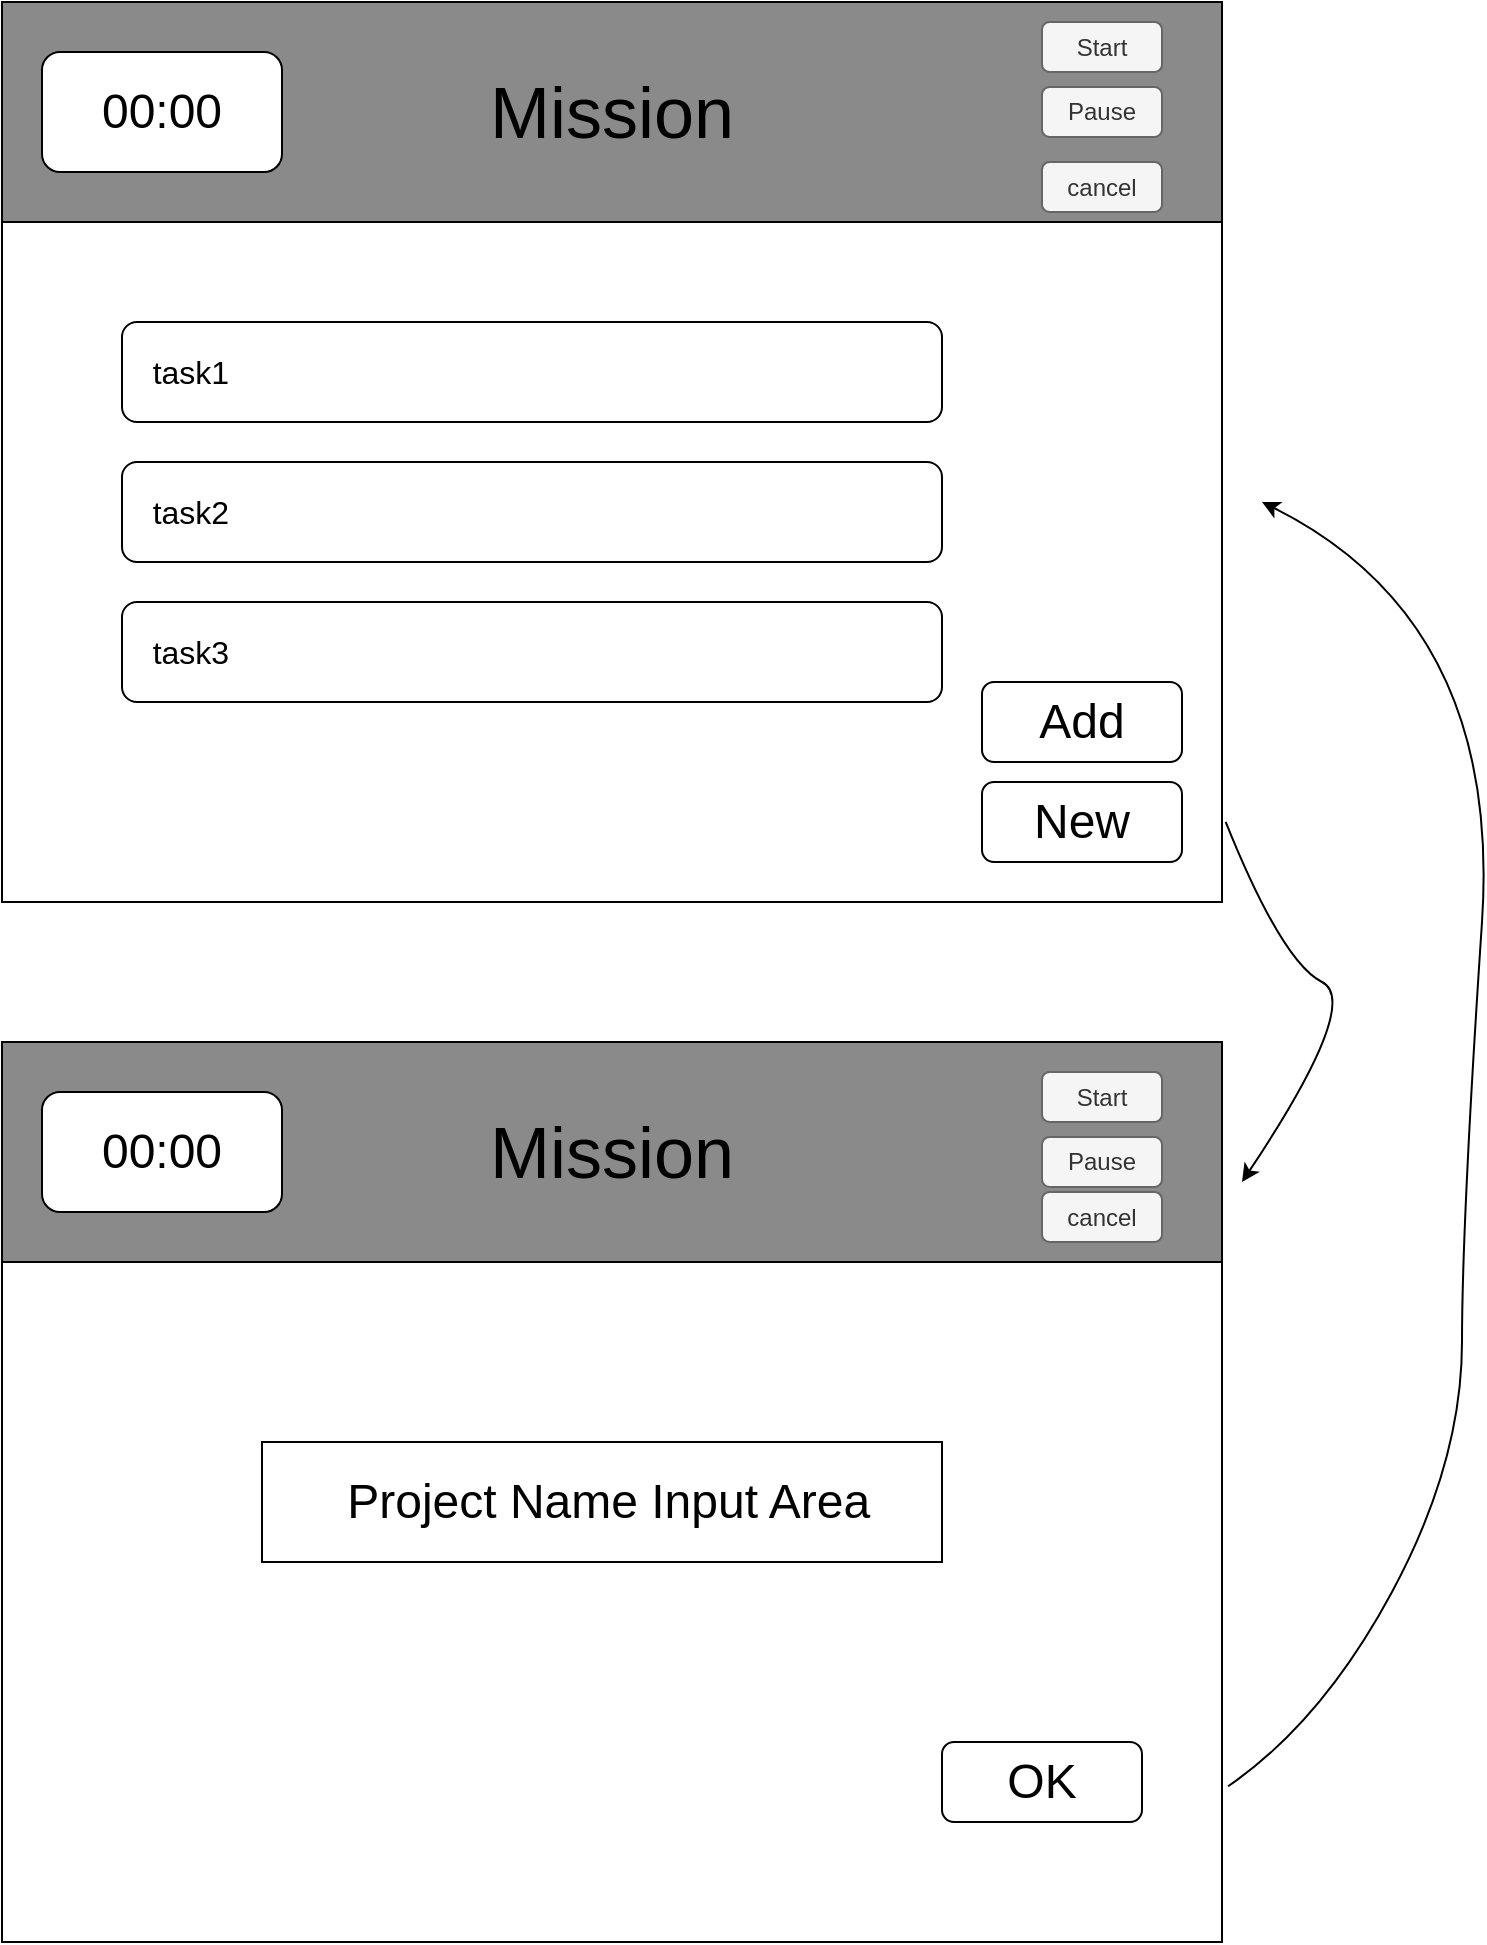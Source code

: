 <mxfile version="24.5.3" type="device">
  <diagram name="第 1 页" id="bDIQ_aoJVsF3thsuFDY9">
    <mxGraphModel dx="1590" dy="1123" grid="1" gridSize="10" guides="1" tooltips="1" connect="1" arrows="1" fold="1" page="1" pageScale="1" pageWidth="827" pageHeight="1169" math="0" shadow="0">
      <root>
        <mxCell id="0" />
        <mxCell id="1" parent="0" />
        <mxCell id="d77GaUKChlQi6QFSfbfe-1" value="" style="whiteSpace=wrap;html=1;" parent="1" vertex="1">
          <mxGeometry x="60" y="230" width="610" height="340" as="geometry" />
        </mxCell>
        <mxCell id="T4IE0qHCB3oZbvHqk7_4-7" value="&lt;font style=&quot;font-size: 36px;&quot;&gt;Mission&lt;/font&gt;" style="rounded=0;whiteSpace=wrap;html=1;fillColor=#8A8A8A;" parent="1" vertex="1">
          <mxGeometry x="60" y="120" width="610" height="110" as="geometry" />
        </mxCell>
        <mxCell id="T4IE0qHCB3oZbvHqk7_4-2" value="&lt;font style=&quot;font-size: 24px;&quot;&gt;00:00&lt;/font&gt;" style="rounded=1;whiteSpace=wrap;html=1;" parent="1" vertex="1">
          <mxGeometry x="80" y="145" width="120" height="60" as="geometry" />
        </mxCell>
        <mxCell id="T4IE0qHCB3oZbvHqk7_4-8" value="&lt;font size=&quot;3&quot;&gt;&amp;nbsp; &amp;nbsp;task1&lt;/font&gt;" style="rounded=1;whiteSpace=wrap;html=1;align=left;" parent="1" vertex="1">
          <mxGeometry x="120" y="280" width="410" height="50" as="geometry" />
        </mxCell>
        <mxCell id="T4IE0qHCB3oZbvHqk7_4-9" value="&lt;span style=&quot;font-size: medium;&quot;&gt;&amp;nbsp; &amp;nbsp;task2&lt;/span&gt;" style="rounded=1;whiteSpace=wrap;html=1;align=left;" parent="1" vertex="1">
          <mxGeometry x="120" y="350" width="410" height="50" as="geometry" />
        </mxCell>
        <mxCell id="T4IE0qHCB3oZbvHqk7_4-10" value="&lt;span style=&quot;font-size: medium;&quot;&gt;&amp;nbsp; &amp;nbsp;task3&lt;/span&gt;" style="rounded=1;whiteSpace=wrap;html=1;align=left;" parent="1" vertex="1">
          <mxGeometry x="120" y="420" width="410" height="50" as="geometry" />
        </mxCell>
        <mxCell id="T4IE0qHCB3oZbvHqk7_4-11" value="Start" style="rounded=1;whiteSpace=wrap;html=1;fillColor=#f5f5f5;fontColor=#333333;strokeColor=#666666;" parent="1" vertex="1">
          <mxGeometry x="580" y="130" width="60" height="25" as="geometry" />
        </mxCell>
        <mxCell id="T4IE0qHCB3oZbvHqk7_4-12" value="cancel" style="rounded=1;whiteSpace=wrap;html=1;fillColor=#f5f5f5;fontColor=#333333;strokeColor=#666666;" parent="1" vertex="1">
          <mxGeometry x="580" y="200" width="60" height="25" as="geometry" />
        </mxCell>
        <mxCell id="T4IE0qHCB3oZbvHqk7_4-14" value="Pause" style="rounded=1;whiteSpace=wrap;html=1;fillColor=#f5f5f5;fontColor=#333333;strokeColor=#666666;" parent="1" vertex="1">
          <mxGeometry x="580" y="162.5" width="60" height="25" as="geometry" />
        </mxCell>
        <mxCell id="T4IE0qHCB3oZbvHqk7_4-16" value="&lt;font style=&quot;font-size: 24px;&quot;&gt;Add&lt;/font&gt;" style="rounded=1;whiteSpace=wrap;html=1;" parent="1" vertex="1">
          <mxGeometry x="550" y="460" width="100" height="40" as="geometry" />
        </mxCell>
        <mxCell id="T4IE0qHCB3oZbvHqk7_4-17" value="&lt;font style=&quot;font-size: 24px;&quot;&gt;New&lt;/font&gt;" style="rounded=1;whiteSpace=wrap;html=1;" parent="1" vertex="1">
          <mxGeometry x="550" y="510" width="100" height="40" as="geometry" />
        </mxCell>
        <mxCell id="T4IE0qHCB3oZbvHqk7_4-20" value="" style="whiteSpace=wrap;html=1;" parent="1" vertex="1">
          <mxGeometry x="60" y="750" width="610" height="340" as="geometry" />
        </mxCell>
        <mxCell id="T4IE0qHCB3oZbvHqk7_4-21" value="&lt;font style=&quot;font-size: 36px;&quot;&gt;Mission&lt;/font&gt;" style="rounded=0;whiteSpace=wrap;html=1;fillColor=#8A8A8A;" parent="1" vertex="1">
          <mxGeometry x="60" y="640" width="610" height="110" as="geometry" />
        </mxCell>
        <mxCell id="T4IE0qHCB3oZbvHqk7_4-30" value="Start" style="rounded=1;whiteSpace=wrap;html=1;fillColor=#f5f5f5;fontColor=#333333;strokeColor=#666666;" parent="1" vertex="1">
          <mxGeometry x="580" y="655" width="60" height="25" as="geometry" />
        </mxCell>
        <mxCell id="T4IE0qHCB3oZbvHqk7_4-31" value="cancel" style="rounded=1;whiteSpace=wrap;html=1;fillColor=#f5f5f5;fontColor=#333333;strokeColor=#666666;" parent="1" vertex="1">
          <mxGeometry x="580" y="715" width="60" height="25" as="geometry" />
        </mxCell>
        <mxCell id="T4IE0qHCB3oZbvHqk7_4-32" value="Pause" style="rounded=1;whiteSpace=wrap;html=1;fillColor=#f5f5f5;fontColor=#333333;strokeColor=#666666;" parent="1" vertex="1">
          <mxGeometry x="580" y="687.5" width="60" height="25" as="geometry" />
        </mxCell>
        <mxCell id="T4IE0qHCB3oZbvHqk7_4-33" value="&lt;font style=&quot;font-size: 24px;&quot;&gt;00:00&lt;/font&gt;" style="rounded=1;whiteSpace=wrap;html=1;" parent="1" vertex="1">
          <mxGeometry x="80" y="665" width="120" height="60" as="geometry" />
        </mxCell>
        <mxCell id="T4IE0qHCB3oZbvHqk7_4-36" value="" style="curved=1;endArrow=classic;html=1;rounded=0;exitX=1.003;exitY=0.882;exitDx=0;exitDy=0;exitPerimeter=0;" parent="1" source="d77GaUKChlQi6QFSfbfe-1" edge="1">
          <mxGeometry width="50" height="50" relative="1" as="geometry">
            <mxPoint x="820" y="630" as="sourcePoint" />
            <mxPoint x="680" y="710" as="targetPoint" />
            <Array as="points">
              <mxPoint x="700" y="600" />
              <mxPoint x="740" y="620" />
            </Array>
          </mxGeometry>
        </mxCell>
        <mxCell id="T4IE0qHCB3oZbvHqk7_4-38" value="&lt;font style=&quot;font-size: 24px;&quot;&gt;&amp;nbsp;Project Name Input Area&lt;/font&gt;" style="rounded=0;whiteSpace=wrap;html=1;" parent="1" vertex="1">
          <mxGeometry x="190" y="840" width="340" height="60" as="geometry" />
        </mxCell>
        <mxCell id="T4IE0qHCB3oZbvHqk7_4-39" value="&lt;font style=&quot;font-size: 24px;&quot;&gt;OK&lt;/font&gt;" style="rounded=1;whiteSpace=wrap;html=1;" parent="1" vertex="1">
          <mxGeometry x="530" y="990" width="100" height="40" as="geometry" />
        </mxCell>
        <mxCell id="T4IE0qHCB3oZbvHqk7_4-41" value="" style="curved=1;endArrow=classic;html=1;rounded=0;exitX=1.005;exitY=0.771;exitDx=0;exitDy=0;exitPerimeter=0;" parent="1" source="T4IE0qHCB3oZbvHqk7_4-20" edge="1">
          <mxGeometry width="50" height="50" relative="1" as="geometry">
            <mxPoint x="690" y="1020" as="sourcePoint" />
            <mxPoint x="690" y="370" as="targetPoint" />
            <Array as="points">
              <mxPoint x="720" y="980" />
              <mxPoint x="790" y="850" />
              <mxPoint x="790" y="730" />
              <mxPoint x="810" y="430" />
            </Array>
          </mxGeometry>
        </mxCell>
      </root>
    </mxGraphModel>
  </diagram>
</mxfile>
